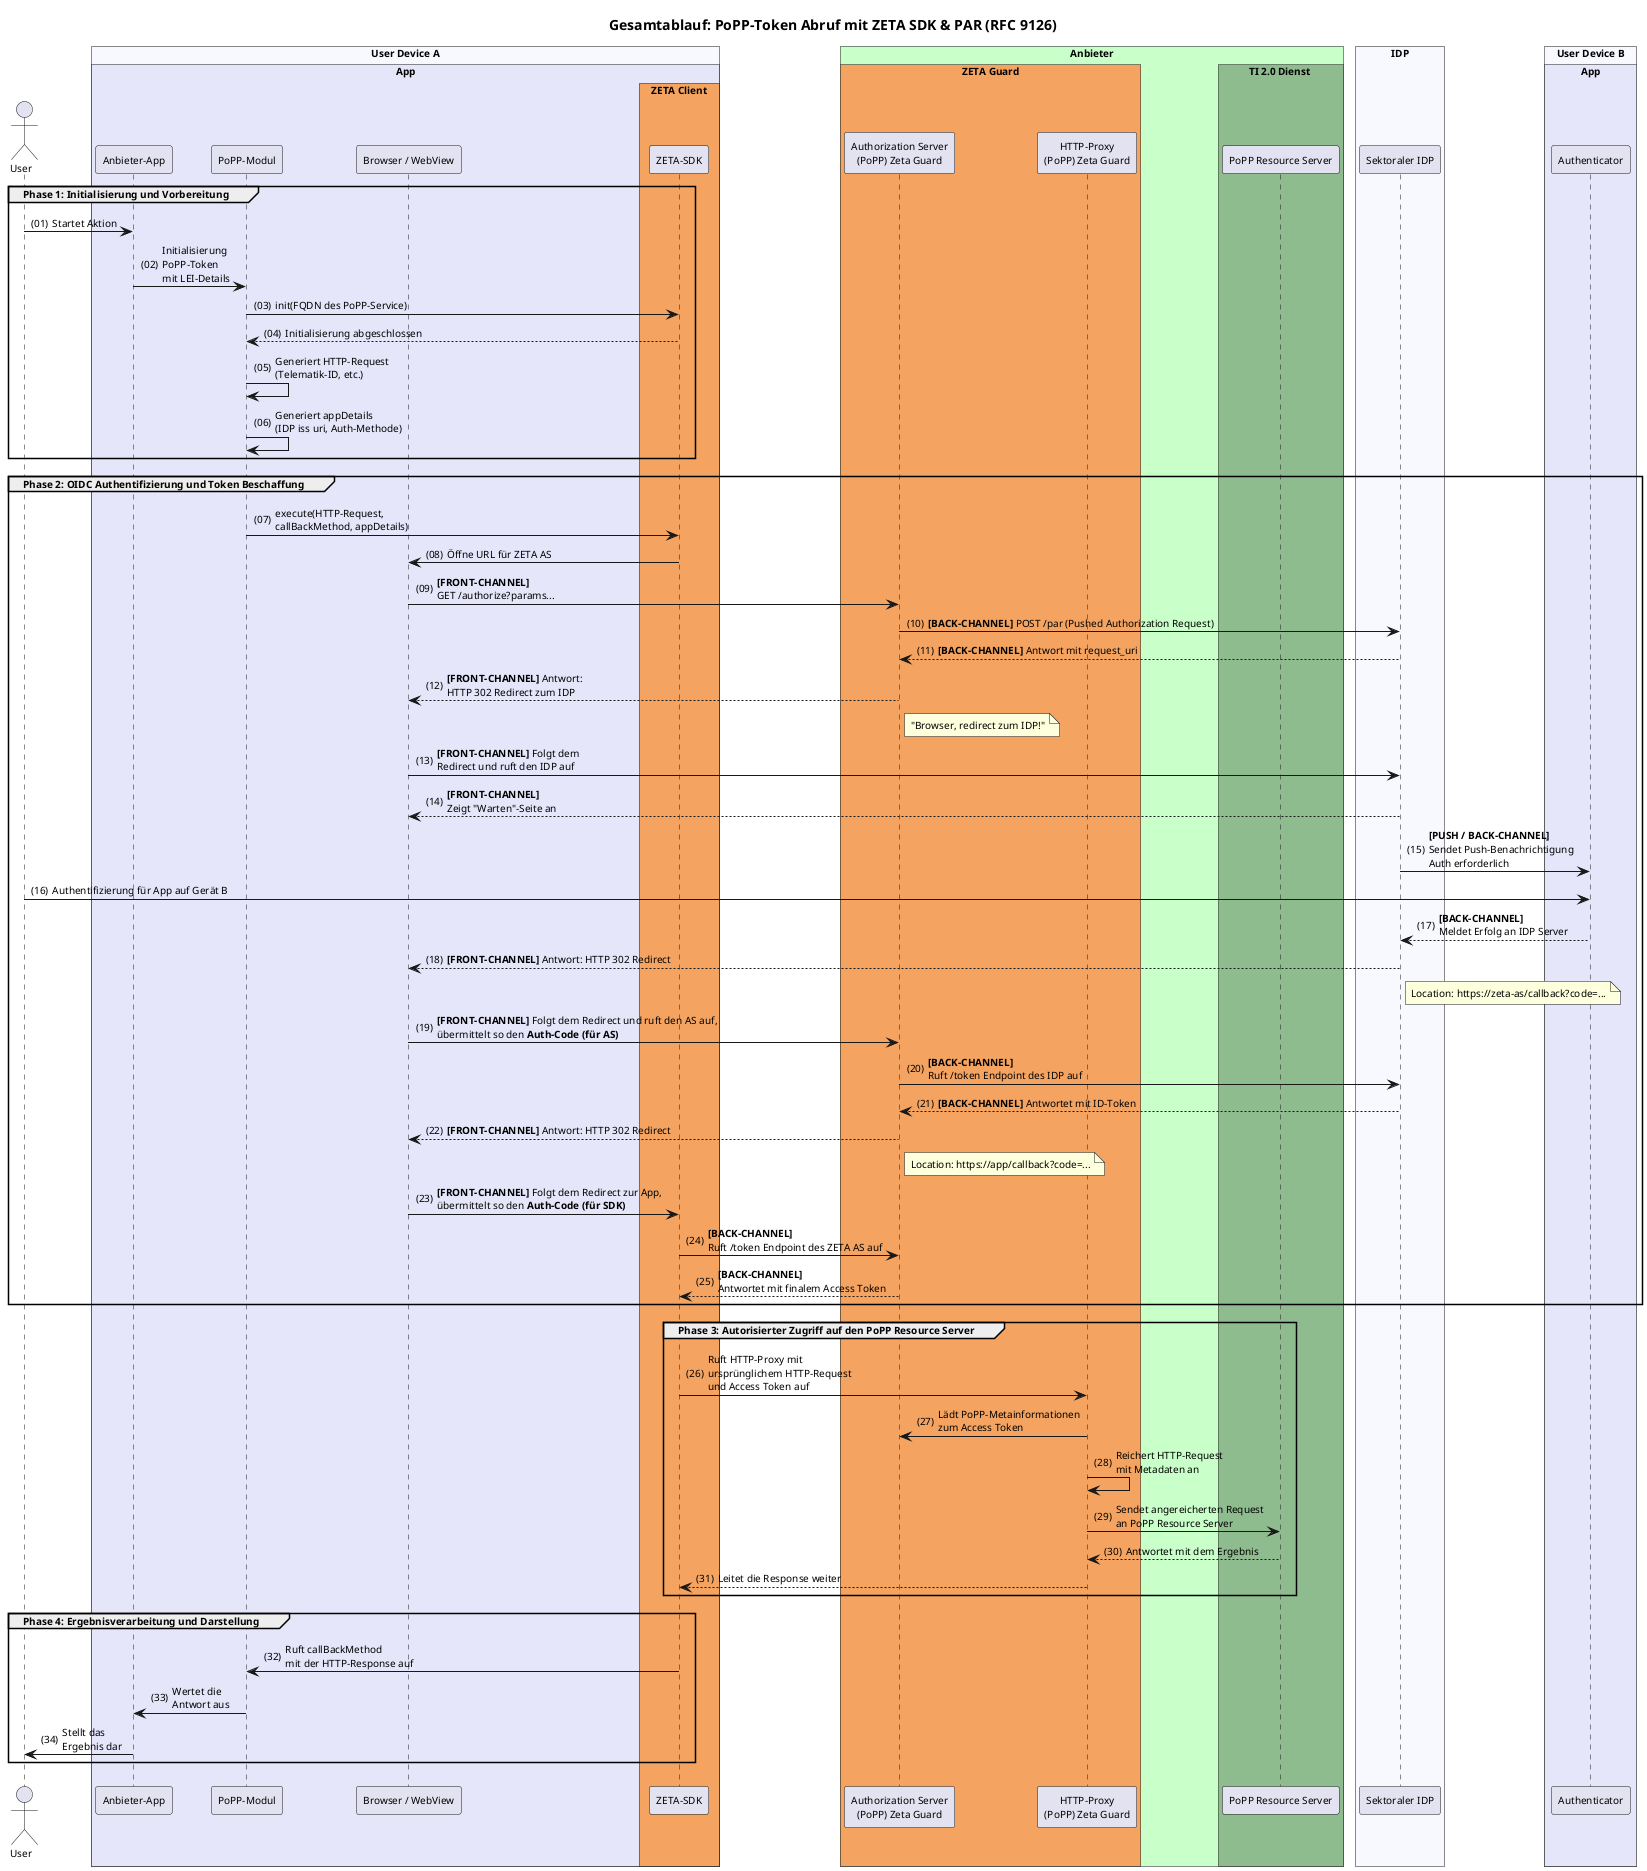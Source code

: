 @startuml "zeta-oidc-flow-without-attestation"

autonumber "(00)"
skinparam defaultFontSize 10
skinparam defaultFontName Helvetica
skinparam DefaultMonospacedFontName Courier
skinparam lengthAdjust none
skinparam sequenceReferenceBackgroundColor White
skinparam SequenceReferenceFontSize 12

!pragma teoz true

title Gesamtablauf: PoPP-Token Abruf mit ZETA SDK & PAR (RFC 9126)

Actor User
box "User Device A" #GhostWhite
  box "App" #Lavender
    participant "Anbieter-App" as App
    participant "PoPP-Modul" as PoPP
    participant "Browser / WebView" as BrowserA
    box "ZETA Client" #SandyBrown
      participant "ZETA-SDK" as SDK
    end box
  end box
end box

box "Anbieter" #TECHNOLOGY
  box "ZETA Guard" #SandyBrown
    participant "Authorization Server\n(PoPP) Zeta Guard" as AS
    participant "HTTP-Proxy\n(PoPP) Zeta Guard" as Proxy
  end box
    box TI 2.0 Dienst #DarkSeaGreen
        participant "PoPP Resource Server" as RS
    end box
end box

box "IDP" #GhostWhite
    participant "Sektoraler IDP" as IDP
end box

box "User Device B" #GhostWhite
  box "App" #Lavender
    participant "Authenticator" as AuthApp
  end box
end box

' --- Phase 1: Initialisierung ---
group Phase 1: Initialisierung und Vorbereitung
    User -> App: Startet Aktion
    App -> PoPP: Initialisierung\nPoPP-Token\nmit LEI-Details

    PoPP -> SDK: init(FQDN des PoPP-Service)
    SDK --> PoPP: Initialisierung abgeschlossen

    PoPP -> PoPP: Generiert HTTP-Request\n(Telematik-ID, etc.)
    PoPP -> PoPP: Generiert appDetails\n(IDP iss uri, Auth-Methode)
end

' --- Phase 2: Authentifizierung & Token-Beschaffung ---
group Phase 2: OIDC Authentifizierung und Token Beschaffung
    PoPP -> SDK: execute(HTTP-Request,\ncallBackMethod, appDetails)
    
    ' -- Äußerer Flow beginnt --
    SDK -> BrowserA: Öffne URL für ZETA AS
    BrowserA -> AS: **[FRONT-CHANNEL]**\nGET /authorize?params...
    
    ' -- Innerer Flow wird vorbereitet --
    AS -> IDP: **[BACK-CHANNEL]** POST /par (Pushed Authorization Request)
    IDP --> AS: **[BACK-CHANNEL]** Antwort mit request_uri

    ' -- Stafettenübergabe vom AS zum IDP via Browser --
    AS --> BrowserA: **[FRONT-CHANNEL]** Antwort:\nHTTP 302 Redirect zum IDP
    note right of AS: "Browser, redirect zum IDP!"

    BrowserA -> IDP: **[FRONT-CHANNEL]** Folgt dem\nRedirect und ruft den IDP auf
    
    ' -- User-Interaktion über den IDP --
    IDP --> BrowserA: **[FRONT-CHANNEL]**\nZeigt "Warten"-Seite an
    IDP -> AuthApp: **[PUSH / BACK-CHANNEL]**\nSendet Push-Benachrichtigung\nAuth erforderlich
    User -> AuthApp: Authentifizierung für App auf Gerät B
    AuthApp --> IDP: **[BACK-CHANNEL]**\nMeldet Erfolg an IDP Server
    
    ' -- Stafettenübergabe vom IDP zurück zum AS via Browser --
    'IDP --> AS: **[FRONT-CHANNEL]**\nBrowser wird mit Auth-Code\n(für AS) zum AS redirected
    'note right of IDP: "Browser, redirect\nzum ZETA AS!"
    IDP --> BrowserA: **[FRONT-CHANNEL]** Antwort: HTTP 302 Redirect
    note right of IDP: Location: https://zeta-as/callback?code=...
    BrowserA -> AS: **[FRONT-CHANNEL]** Folgt dem Redirect und ruft den AS auf,\nübermittelt so den **Auth-Code (für AS)**

    ' -- Innerer Flow wird abgeschlossen --
    AS -> IDP: **[BACK-CHANNEL]**\nRuft /token Endpoint des IDP auf
    IDP --> AS: **[BACK-CHANNEL]** Antwortet mit ID-Token

    ' -- Äußerer Flow wird abgeschlossen --
    'AS --> SDK: **[FRONT-CHANNEL]**\nBrowser wird mit Auth-Code\n(für SDK) zur App redirected
    'note right of AS: "Browser, redirect zur App!"
    ' --- Übergabe vom AS zurück zur App ---
    AS --> BrowserA: **[FRONT-CHANNEL]** Antwort: HTTP 302 Redirect
    note right of AS: Location: https://app/callback?code=...
    BrowserA -> SDK: **[FRONT-CHANNEL]** Folgt dem Redirect zur App,\nübermittelt so den **Auth-Code (für SDK)**

    SDK -> AS: **[BACK-CHANNEL]**\nRuft /token Endpoint des ZETA AS auf
    AS --> SDK: **[BACK-CHANNEL]**\nAntwortet mit finalem Access Token
end

' --- Phase 3: Zugriff auf die geschützte Ressource ---
group Phase 3: Autorisierter Zugriff auf den PoPP Resource Server
    SDK -> Proxy: Ruft HTTP-Proxy mit\nursprünglichem HTTP-Request\nund Access Token auf
    Proxy -> AS: Lädt PoPP-Metainformationen\nzum Access Token
    Proxy -> Proxy: Reichert HTTP-Request\nmit Metadaten an
    Proxy -> RS: Sendet angereicherten Request\nan PoPP Resource Server
    RS --> Proxy: Antwortet mit dem Ergebnis
    Proxy --> SDK: Leitet die Response weiter
end

' --- Phase 4: Ergebnisverarbeitung ---
group Phase 4: Ergebnisverarbeitung und Darstellung
    SDK -> PoPP: Ruft callBackMethod\nmit der HTTP-Response auf
    PoPP -> App: Wertet die\nAntwort aus
    App -> User: Stellt das\nErgebnis dar
end

@enduml